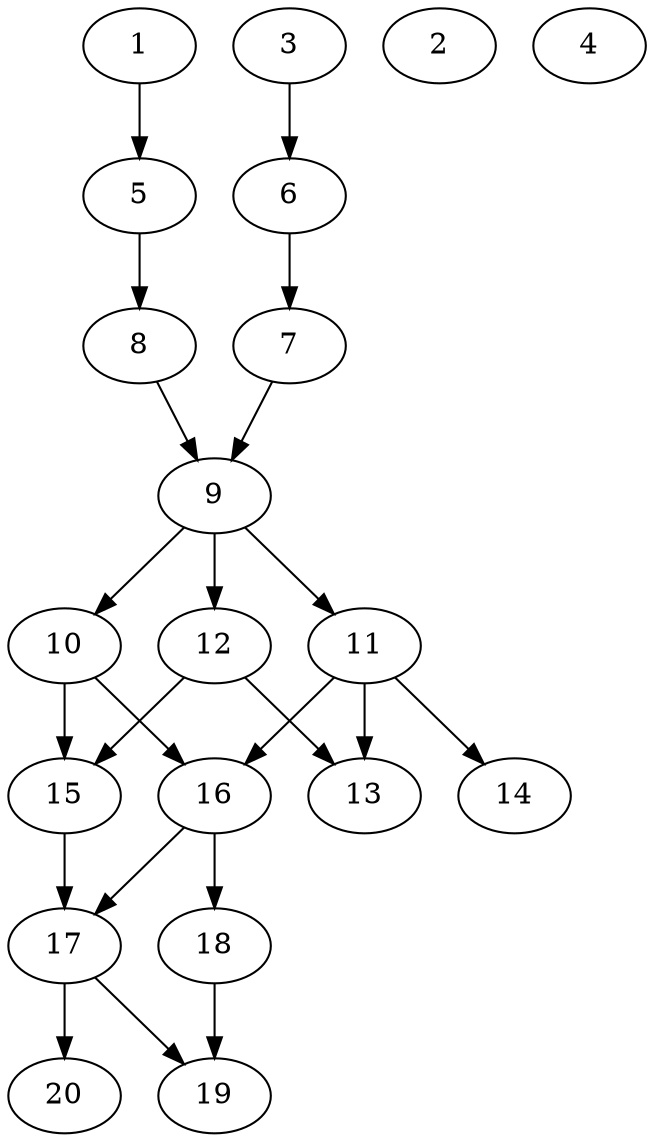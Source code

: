 // DAG automatically generated by daggen at Sat Jul 27 15:35:52 2019
// ./daggen --dot -n 20 --ccr 0.3 --fat 0.4 --regular 0.5 --density 0.6 --mindata 5242880 --maxdata 52428800 
digraph G {
  1 [size="145329493", alpha="0.15", expect_size="43598848"] 
  1 -> 5 [size ="43598848"]
  2 [size="59682133", alpha="0.18", expect_size="17904640"] 
  3 [size="77076480", alpha="0.01", expect_size="23122944"] 
  3 -> 6 [size ="23122944"]
  4 [size="98870613", alpha="0.04", expect_size="29661184"] 
  5 [size="119179947", alpha="0.19", expect_size="35753984"] 
  5 -> 8 [size ="35753984"]
  6 [size="60293120", alpha="0.10", expect_size="18087936"] 
  6 -> 7 [size ="18087936"]
  7 [size="37229227", alpha="0.10", expect_size="11168768"] 
  7 -> 9 [size ="11168768"]
  8 [size="132017493", alpha="0.07", expect_size="39605248"] 
  8 -> 9 [size ="39605248"]
  9 [size="172847787", alpha="0.07", expect_size="51854336"] 
  9 -> 10 [size ="51854336"]
  9 -> 11 [size ="51854336"]
  9 -> 12 [size ="51854336"]
  10 [size="96017067", alpha="0.11", expect_size="28805120"] 
  10 -> 15 [size ="28805120"]
  10 -> 16 [size ="28805120"]
  11 [size="174216533", alpha="0.02", expect_size="52264960"] 
  11 -> 13 [size ="52264960"]
  11 -> 14 [size ="52264960"]
  11 -> 16 [size ="52264960"]
  12 [size="133642240", alpha="0.07", expect_size="40092672"] 
  12 -> 13 [size ="40092672"]
  12 -> 15 [size ="40092672"]
  13 [size="115039573", alpha="0.01", expect_size="34511872"] 
  14 [size="119835307", alpha="0.14", expect_size="35950592"] 
  15 [size="150568960", alpha="0.00", expect_size="45170688"] 
  15 -> 17 [size ="45170688"]
  16 [size="140049067", alpha="0.07", expect_size="42014720"] 
  16 -> 17 [size ="42014720"]
  16 -> 18 [size ="42014720"]
  17 [size="62033920", alpha="0.15", expect_size="18610176"] 
  17 -> 19 [size ="18610176"]
  17 -> 20 [size ="18610176"]
  18 [size="137424213", alpha="0.10", expect_size="41227264"] 
  18 -> 19 [size ="41227264"]
  19 [size="31935147", alpha="0.12", expect_size="9580544"] 
  20 [size="89047040", alpha="0.11", expect_size="26714112"] 
}
